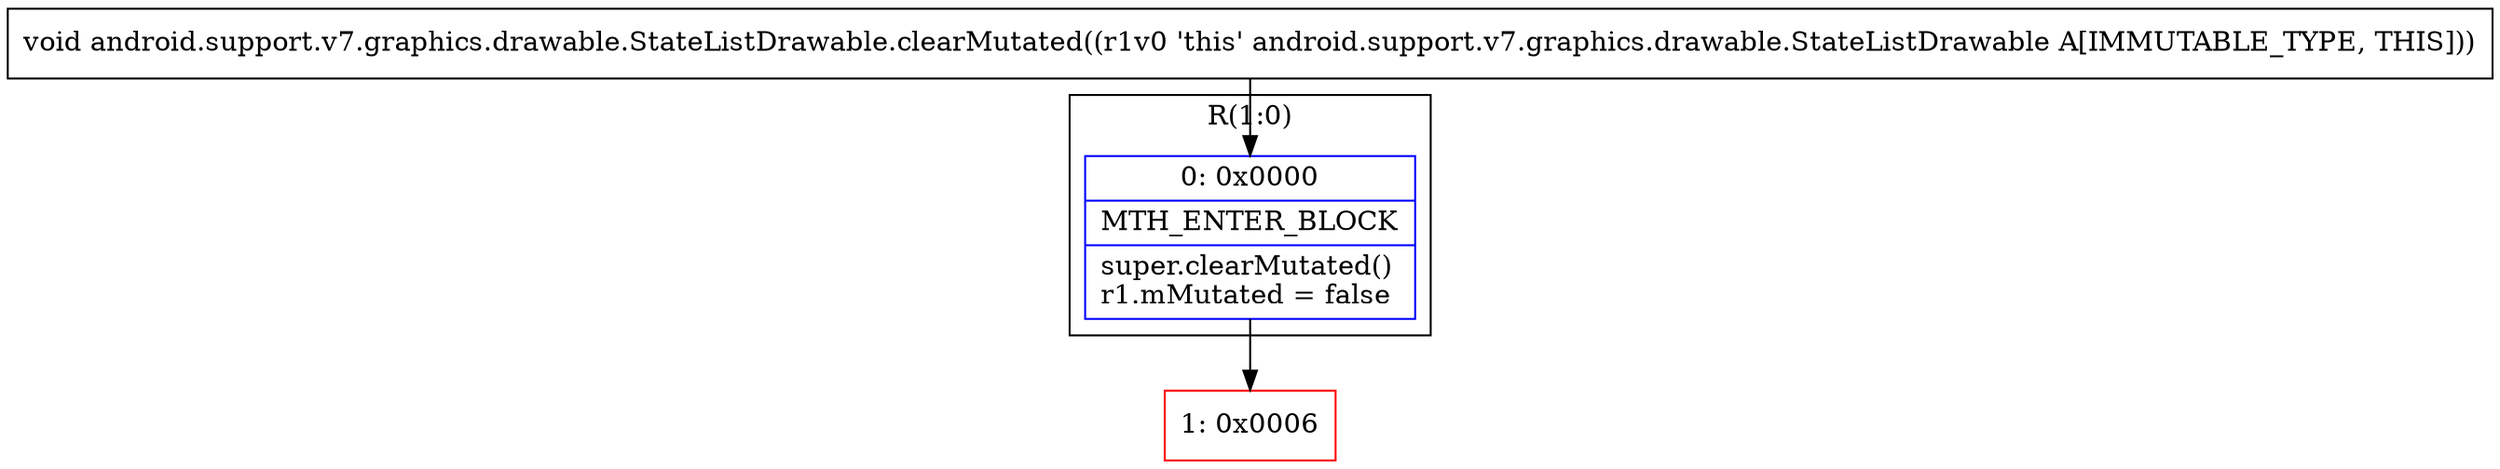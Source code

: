 digraph "CFG forandroid.support.v7.graphics.drawable.StateListDrawable.clearMutated()V" {
subgraph cluster_Region_961676598 {
label = "R(1:0)";
node [shape=record,color=blue];
Node_0 [shape=record,label="{0\:\ 0x0000|MTH_ENTER_BLOCK\l|super.clearMutated()\lr1.mMutated = false\l}"];
}
Node_1 [shape=record,color=red,label="{1\:\ 0x0006}"];
MethodNode[shape=record,label="{void android.support.v7.graphics.drawable.StateListDrawable.clearMutated((r1v0 'this' android.support.v7.graphics.drawable.StateListDrawable A[IMMUTABLE_TYPE, THIS])) }"];
MethodNode -> Node_0;
Node_0 -> Node_1;
}

